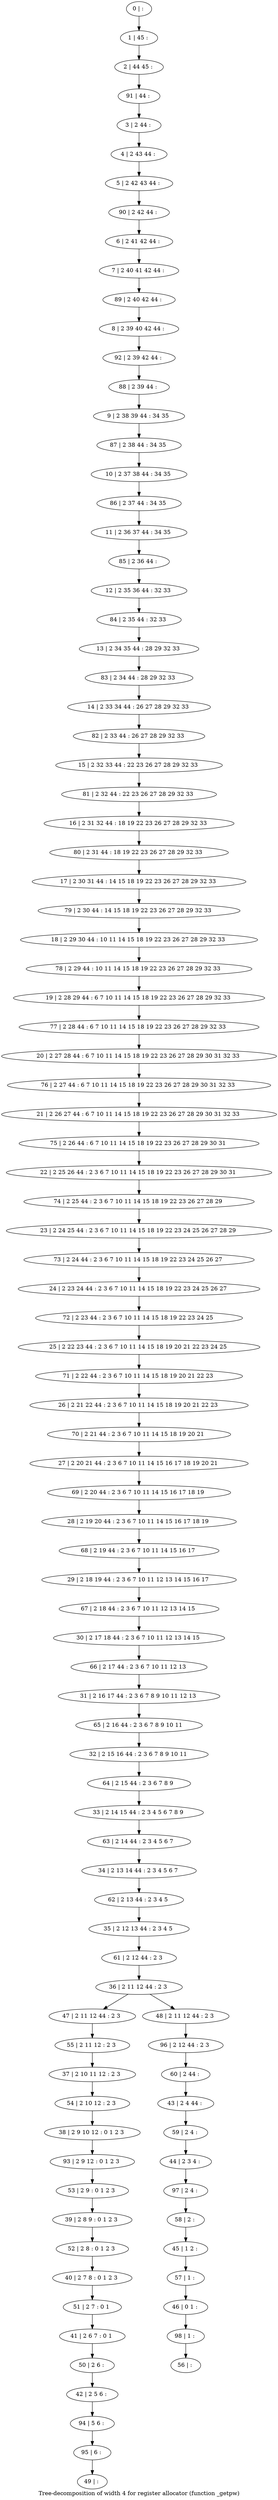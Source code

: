 digraph G {
graph [label="Tree-decomposition of width 4 for register allocator (function _getpw)"]
0[label="0 | : "];
1[label="1 | 45 : "];
2[label="2 | 44 45 : "];
3[label="3 | 2 44 : "];
4[label="4 | 2 43 44 : "];
5[label="5 | 2 42 43 44 : "];
6[label="6 | 2 41 42 44 : "];
7[label="7 | 2 40 41 42 44 : "];
8[label="8 | 2 39 40 42 44 : "];
9[label="9 | 2 38 39 44 : 34 35 "];
10[label="10 | 2 37 38 44 : 34 35 "];
11[label="11 | 2 36 37 44 : 34 35 "];
12[label="12 | 2 35 36 44 : 32 33 "];
13[label="13 | 2 34 35 44 : 28 29 32 33 "];
14[label="14 | 2 33 34 44 : 26 27 28 29 32 33 "];
15[label="15 | 2 32 33 44 : 22 23 26 27 28 29 32 33 "];
16[label="16 | 2 31 32 44 : 18 19 22 23 26 27 28 29 32 33 "];
17[label="17 | 2 30 31 44 : 14 15 18 19 22 23 26 27 28 29 32 33 "];
18[label="18 | 2 29 30 44 : 10 11 14 15 18 19 22 23 26 27 28 29 32 33 "];
19[label="19 | 2 28 29 44 : 6 7 10 11 14 15 18 19 22 23 26 27 28 29 32 33 "];
20[label="20 | 2 27 28 44 : 6 7 10 11 14 15 18 19 22 23 26 27 28 29 30 31 32 33 "];
21[label="21 | 2 26 27 44 : 6 7 10 11 14 15 18 19 22 23 26 27 28 29 30 31 32 33 "];
22[label="22 | 2 25 26 44 : 2 3 6 7 10 11 14 15 18 19 22 23 26 27 28 29 30 31 "];
23[label="23 | 2 24 25 44 : 2 3 6 7 10 11 14 15 18 19 22 23 24 25 26 27 28 29 "];
24[label="24 | 2 23 24 44 : 2 3 6 7 10 11 14 15 18 19 22 23 24 25 26 27 "];
25[label="25 | 2 22 23 44 : 2 3 6 7 10 11 14 15 18 19 20 21 22 23 24 25 "];
26[label="26 | 2 21 22 44 : 2 3 6 7 10 11 14 15 18 19 20 21 22 23 "];
27[label="27 | 2 20 21 44 : 2 3 6 7 10 11 14 15 16 17 18 19 20 21 "];
28[label="28 | 2 19 20 44 : 2 3 6 7 10 11 14 15 16 17 18 19 "];
29[label="29 | 2 18 19 44 : 2 3 6 7 10 11 12 13 14 15 16 17 "];
30[label="30 | 2 17 18 44 : 2 3 6 7 10 11 12 13 14 15 "];
31[label="31 | 2 16 17 44 : 2 3 6 7 8 9 10 11 12 13 "];
32[label="32 | 2 15 16 44 : 2 3 6 7 8 9 10 11 "];
33[label="33 | 2 14 15 44 : 2 3 4 5 6 7 8 9 "];
34[label="34 | 2 13 14 44 : 2 3 4 5 6 7 "];
35[label="35 | 2 12 13 44 : 2 3 4 5 "];
36[label="36 | 2 11 12 44 : 2 3 "];
37[label="37 | 2 10 11 12 : 2 3 "];
38[label="38 | 2 9 10 12 : 0 1 2 3 "];
39[label="39 | 2 8 9 : 0 1 2 3 "];
40[label="40 | 2 7 8 : 0 1 2 3 "];
41[label="41 | 2 6 7 : 0 1 "];
42[label="42 | 2 5 6 : "];
43[label="43 | 2 4 44 : "];
44[label="44 | 2 3 4 : "];
45[label="45 | 1 2 : "];
46[label="46 | 0 1 : "];
47[label="47 | 2 11 12 44 : 2 3 "];
48[label="48 | 2 11 12 44 : 2 3 "];
49[label="49 | : "];
50[label="50 | 2 6 : "];
51[label="51 | 2 7 : 0 1 "];
52[label="52 | 2 8 : 0 1 2 3 "];
53[label="53 | 2 9 : 0 1 2 3 "];
54[label="54 | 2 10 12 : 2 3 "];
55[label="55 | 2 11 12 : 2 3 "];
56[label="56 | : "];
57[label="57 | 1 : "];
58[label="58 | 2 : "];
59[label="59 | 2 4 : "];
60[label="60 | 2 44 : "];
61[label="61 | 2 12 44 : 2 3 "];
62[label="62 | 2 13 44 : 2 3 4 5 "];
63[label="63 | 2 14 44 : 2 3 4 5 6 7 "];
64[label="64 | 2 15 44 : 2 3 6 7 8 9 "];
65[label="65 | 2 16 44 : 2 3 6 7 8 9 10 11 "];
66[label="66 | 2 17 44 : 2 3 6 7 10 11 12 13 "];
67[label="67 | 2 18 44 : 2 3 6 7 10 11 12 13 14 15 "];
68[label="68 | 2 19 44 : 2 3 6 7 10 11 14 15 16 17 "];
69[label="69 | 2 20 44 : 2 3 6 7 10 11 14 15 16 17 18 19 "];
70[label="70 | 2 21 44 : 2 3 6 7 10 11 14 15 18 19 20 21 "];
71[label="71 | 2 22 44 : 2 3 6 7 10 11 14 15 18 19 20 21 22 23 "];
72[label="72 | 2 23 44 : 2 3 6 7 10 11 14 15 18 19 22 23 24 25 "];
73[label="73 | 2 24 44 : 2 3 6 7 10 11 14 15 18 19 22 23 24 25 26 27 "];
74[label="74 | 2 25 44 : 2 3 6 7 10 11 14 15 18 19 22 23 26 27 28 29 "];
75[label="75 | 2 26 44 : 6 7 10 11 14 15 18 19 22 23 26 27 28 29 30 31 "];
76[label="76 | 2 27 44 : 6 7 10 11 14 15 18 19 22 23 26 27 28 29 30 31 32 33 "];
77[label="77 | 2 28 44 : 6 7 10 11 14 15 18 19 22 23 26 27 28 29 32 33 "];
78[label="78 | 2 29 44 : 10 11 14 15 18 19 22 23 26 27 28 29 32 33 "];
79[label="79 | 2 30 44 : 14 15 18 19 22 23 26 27 28 29 32 33 "];
80[label="80 | 2 31 44 : 18 19 22 23 26 27 28 29 32 33 "];
81[label="81 | 2 32 44 : 22 23 26 27 28 29 32 33 "];
82[label="82 | 2 33 44 : 26 27 28 29 32 33 "];
83[label="83 | 2 34 44 : 28 29 32 33 "];
84[label="84 | 2 35 44 : 32 33 "];
85[label="85 | 2 36 44 : "];
86[label="86 | 2 37 44 : 34 35 "];
87[label="87 | 2 38 44 : 34 35 "];
88[label="88 | 2 39 44 : "];
89[label="89 | 2 40 42 44 : "];
90[label="90 | 2 42 44 : "];
91[label="91 | 44 : "];
92[label="92 | 2 39 42 44 : "];
93[label="93 | 2 9 12 : 0 1 2 3 "];
94[label="94 | 5 6 : "];
95[label="95 | 6 : "];
96[label="96 | 2 12 44 : 2 3 "];
97[label="97 | 2 4 : "];
98[label="98 | 1 : "];
0->1 ;
1->2 ;
3->4 ;
4->5 ;
6->7 ;
36->47 ;
36->48 ;
50->42 ;
41->50 ;
51->41 ;
40->51 ;
52->40 ;
39->52 ;
53->39 ;
54->38 ;
37->54 ;
55->37 ;
47->55 ;
57->46 ;
45->57 ;
58->45 ;
59->44 ;
43->59 ;
60->43 ;
61->36 ;
35->61 ;
62->35 ;
34->62 ;
63->34 ;
33->63 ;
64->33 ;
32->64 ;
65->32 ;
31->65 ;
66->31 ;
30->66 ;
67->30 ;
29->67 ;
68->29 ;
28->68 ;
69->28 ;
27->69 ;
70->27 ;
26->70 ;
71->26 ;
25->71 ;
72->25 ;
24->72 ;
73->24 ;
23->73 ;
74->23 ;
22->74 ;
75->22 ;
21->75 ;
76->21 ;
20->76 ;
77->20 ;
19->77 ;
78->19 ;
18->78 ;
79->18 ;
17->79 ;
80->17 ;
16->80 ;
81->16 ;
15->81 ;
82->15 ;
14->82 ;
83->14 ;
13->83 ;
84->13 ;
12->84 ;
85->12 ;
11->85 ;
86->11 ;
10->86 ;
87->10 ;
9->87 ;
88->9 ;
89->8 ;
7->89 ;
90->6 ;
5->90 ;
91->3 ;
2->91 ;
92->88 ;
8->92 ;
93->53 ;
38->93 ;
42->94 ;
95->49 ;
94->95 ;
96->60 ;
48->96 ;
97->58 ;
44->97 ;
98->56 ;
46->98 ;
}

